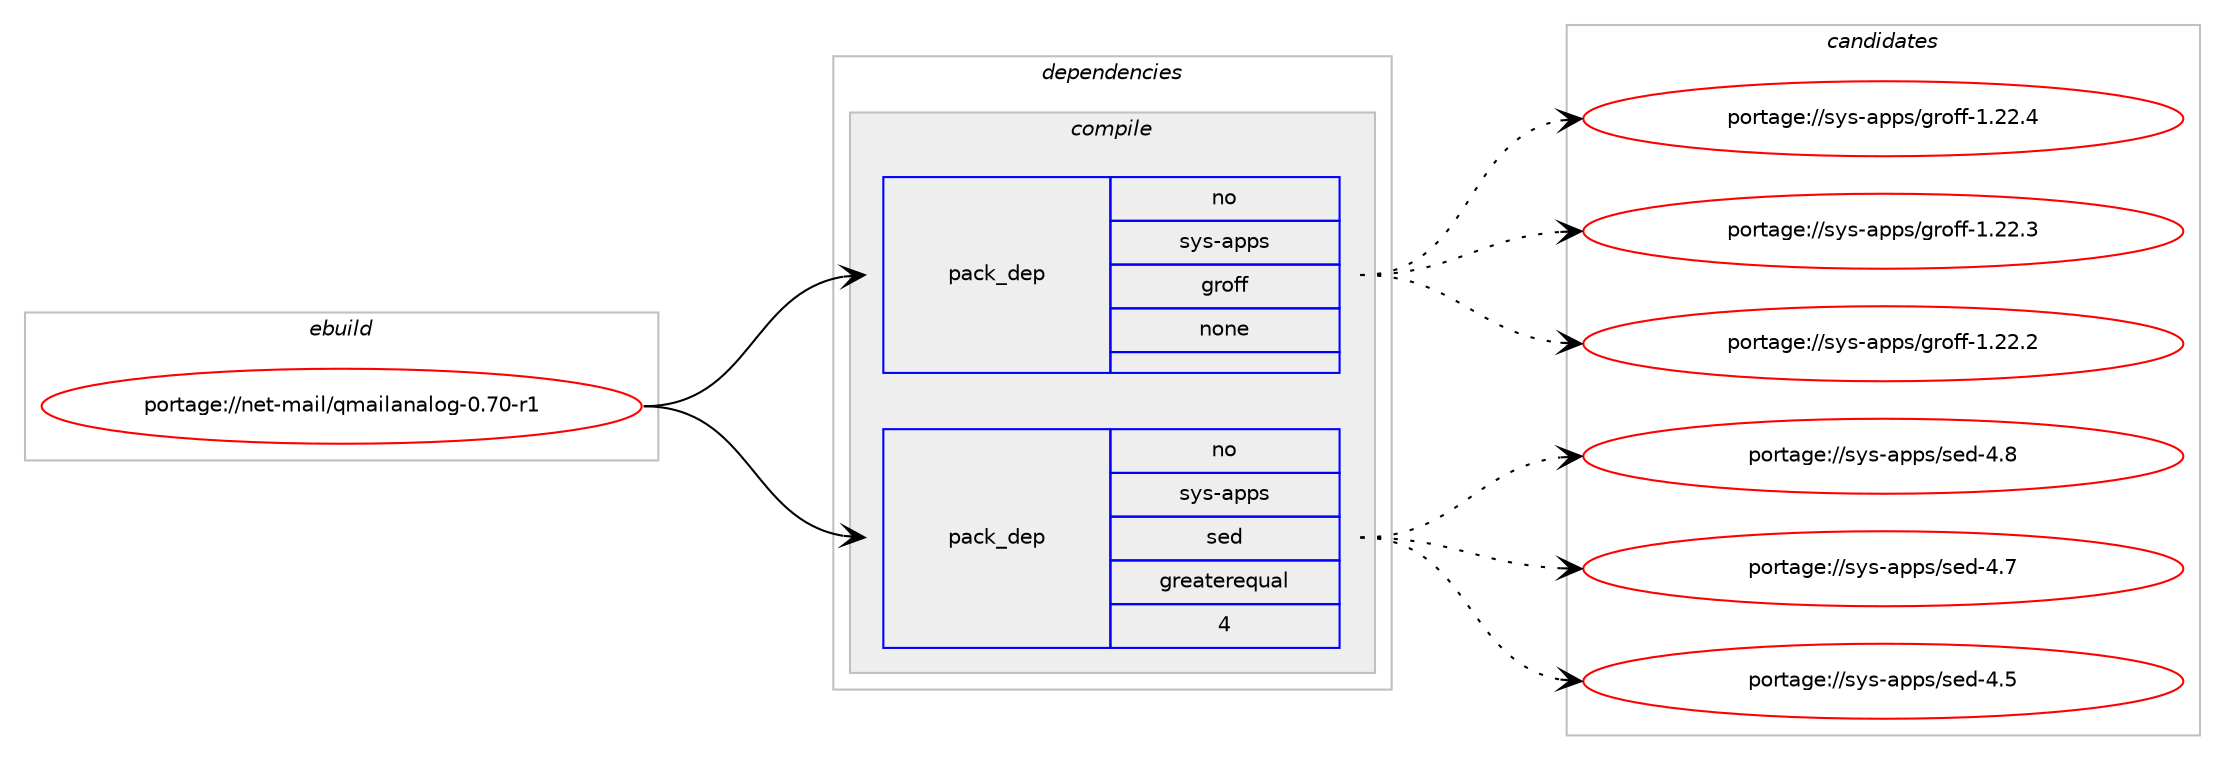 digraph prolog {

# *************
# Graph options
# *************

newrank=true;
concentrate=true;
compound=true;
graph [rankdir=LR,fontname=Helvetica,fontsize=10,ranksep=1.5];#, ranksep=2.5, nodesep=0.2];
edge  [arrowhead=vee];
node  [fontname=Helvetica,fontsize=10];

# **********
# The ebuild
# **********

subgraph cluster_leftcol {
color=gray;
rank=same;
label=<<i>ebuild</i>>;
id [label="portage://net-mail/qmailanalog-0.70-r1", color=red, width=4, href="../net-mail/qmailanalog-0.70-r1.svg"];
}

# ****************
# The dependencies
# ****************

subgraph cluster_midcol {
color=gray;
label=<<i>dependencies</i>>;
subgraph cluster_compile {
fillcolor="#eeeeee";
style=filled;
label=<<i>compile</i>>;
subgraph pack104212 {
dependency134816 [label=<<TABLE BORDER="0" CELLBORDER="1" CELLSPACING="0" CELLPADDING="4" WIDTH="220"><TR><TD ROWSPAN="6" CELLPADDING="30">pack_dep</TD></TR><TR><TD WIDTH="110">no</TD></TR><TR><TD>sys-apps</TD></TR><TR><TD>groff</TD></TR><TR><TD>none</TD></TR><TR><TD></TD></TR></TABLE>>, shape=none, color=blue];
}
id:e -> dependency134816:w [weight=20,style="solid",arrowhead="vee"];
subgraph pack104213 {
dependency134817 [label=<<TABLE BORDER="0" CELLBORDER="1" CELLSPACING="0" CELLPADDING="4" WIDTH="220"><TR><TD ROWSPAN="6" CELLPADDING="30">pack_dep</TD></TR><TR><TD WIDTH="110">no</TD></TR><TR><TD>sys-apps</TD></TR><TR><TD>sed</TD></TR><TR><TD>greaterequal</TD></TR><TR><TD>4</TD></TR></TABLE>>, shape=none, color=blue];
}
id:e -> dependency134817:w [weight=20,style="solid",arrowhead="vee"];
}
subgraph cluster_compileandrun {
fillcolor="#eeeeee";
style=filled;
label=<<i>compile and run</i>>;
}
subgraph cluster_run {
fillcolor="#eeeeee";
style=filled;
label=<<i>run</i>>;
}
}

# **************
# The candidates
# **************

subgraph cluster_choices {
rank=same;
color=gray;
label=<<i>candidates</i>>;

subgraph choice104212 {
color=black;
nodesep=1;
choice11512111545971121121154710311411110210245494650504652 [label="portage://sys-apps/groff-1.22.4", color=red, width=4,href="../sys-apps/groff-1.22.4.svg"];
choice11512111545971121121154710311411110210245494650504651 [label="portage://sys-apps/groff-1.22.3", color=red, width=4,href="../sys-apps/groff-1.22.3.svg"];
choice11512111545971121121154710311411110210245494650504650 [label="portage://sys-apps/groff-1.22.2", color=red, width=4,href="../sys-apps/groff-1.22.2.svg"];
dependency134816:e -> choice11512111545971121121154710311411110210245494650504652:w [style=dotted,weight="100"];
dependency134816:e -> choice11512111545971121121154710311411110210245494650504651:w [style=dotted,weight="100"];
dependency134816:e -> choice11512111545971121121154710311411110210245494650504650:w [style=dotted,weight="100"];
}
subgraph choice104213 {
color=black;
nodesep=1;
choice11512111545971121121154711510110045524656 [label="portage://sys-apps/sed-4.8", color=red, width=4,href="../sys-apps/sed-4.8.svg"];
choice11512111545971121121154711510110045524655 [label="portage://sys-apps/sed-4.7", color=red, width=4,href="../sys-apps/sed-4.7.svg"];
choice11512111545971121121154711510110045524653 [label="portage://sys-apps/sed-4.5", color=red, width=4,href="../sys-apps/sed-4.5.svg"];
dependency134817:e -> choice11512111545971121121154711510110045524656:w [style=dotted,weight="100"];
dependency134817:e -> choice11512111545971121121154711510110045524655:w [style=dotted,weight="100"];
dependency134817:e -> choice11512111545971121121154711510110045524653:w [style=dotted,weight="100"];
}
}

}
